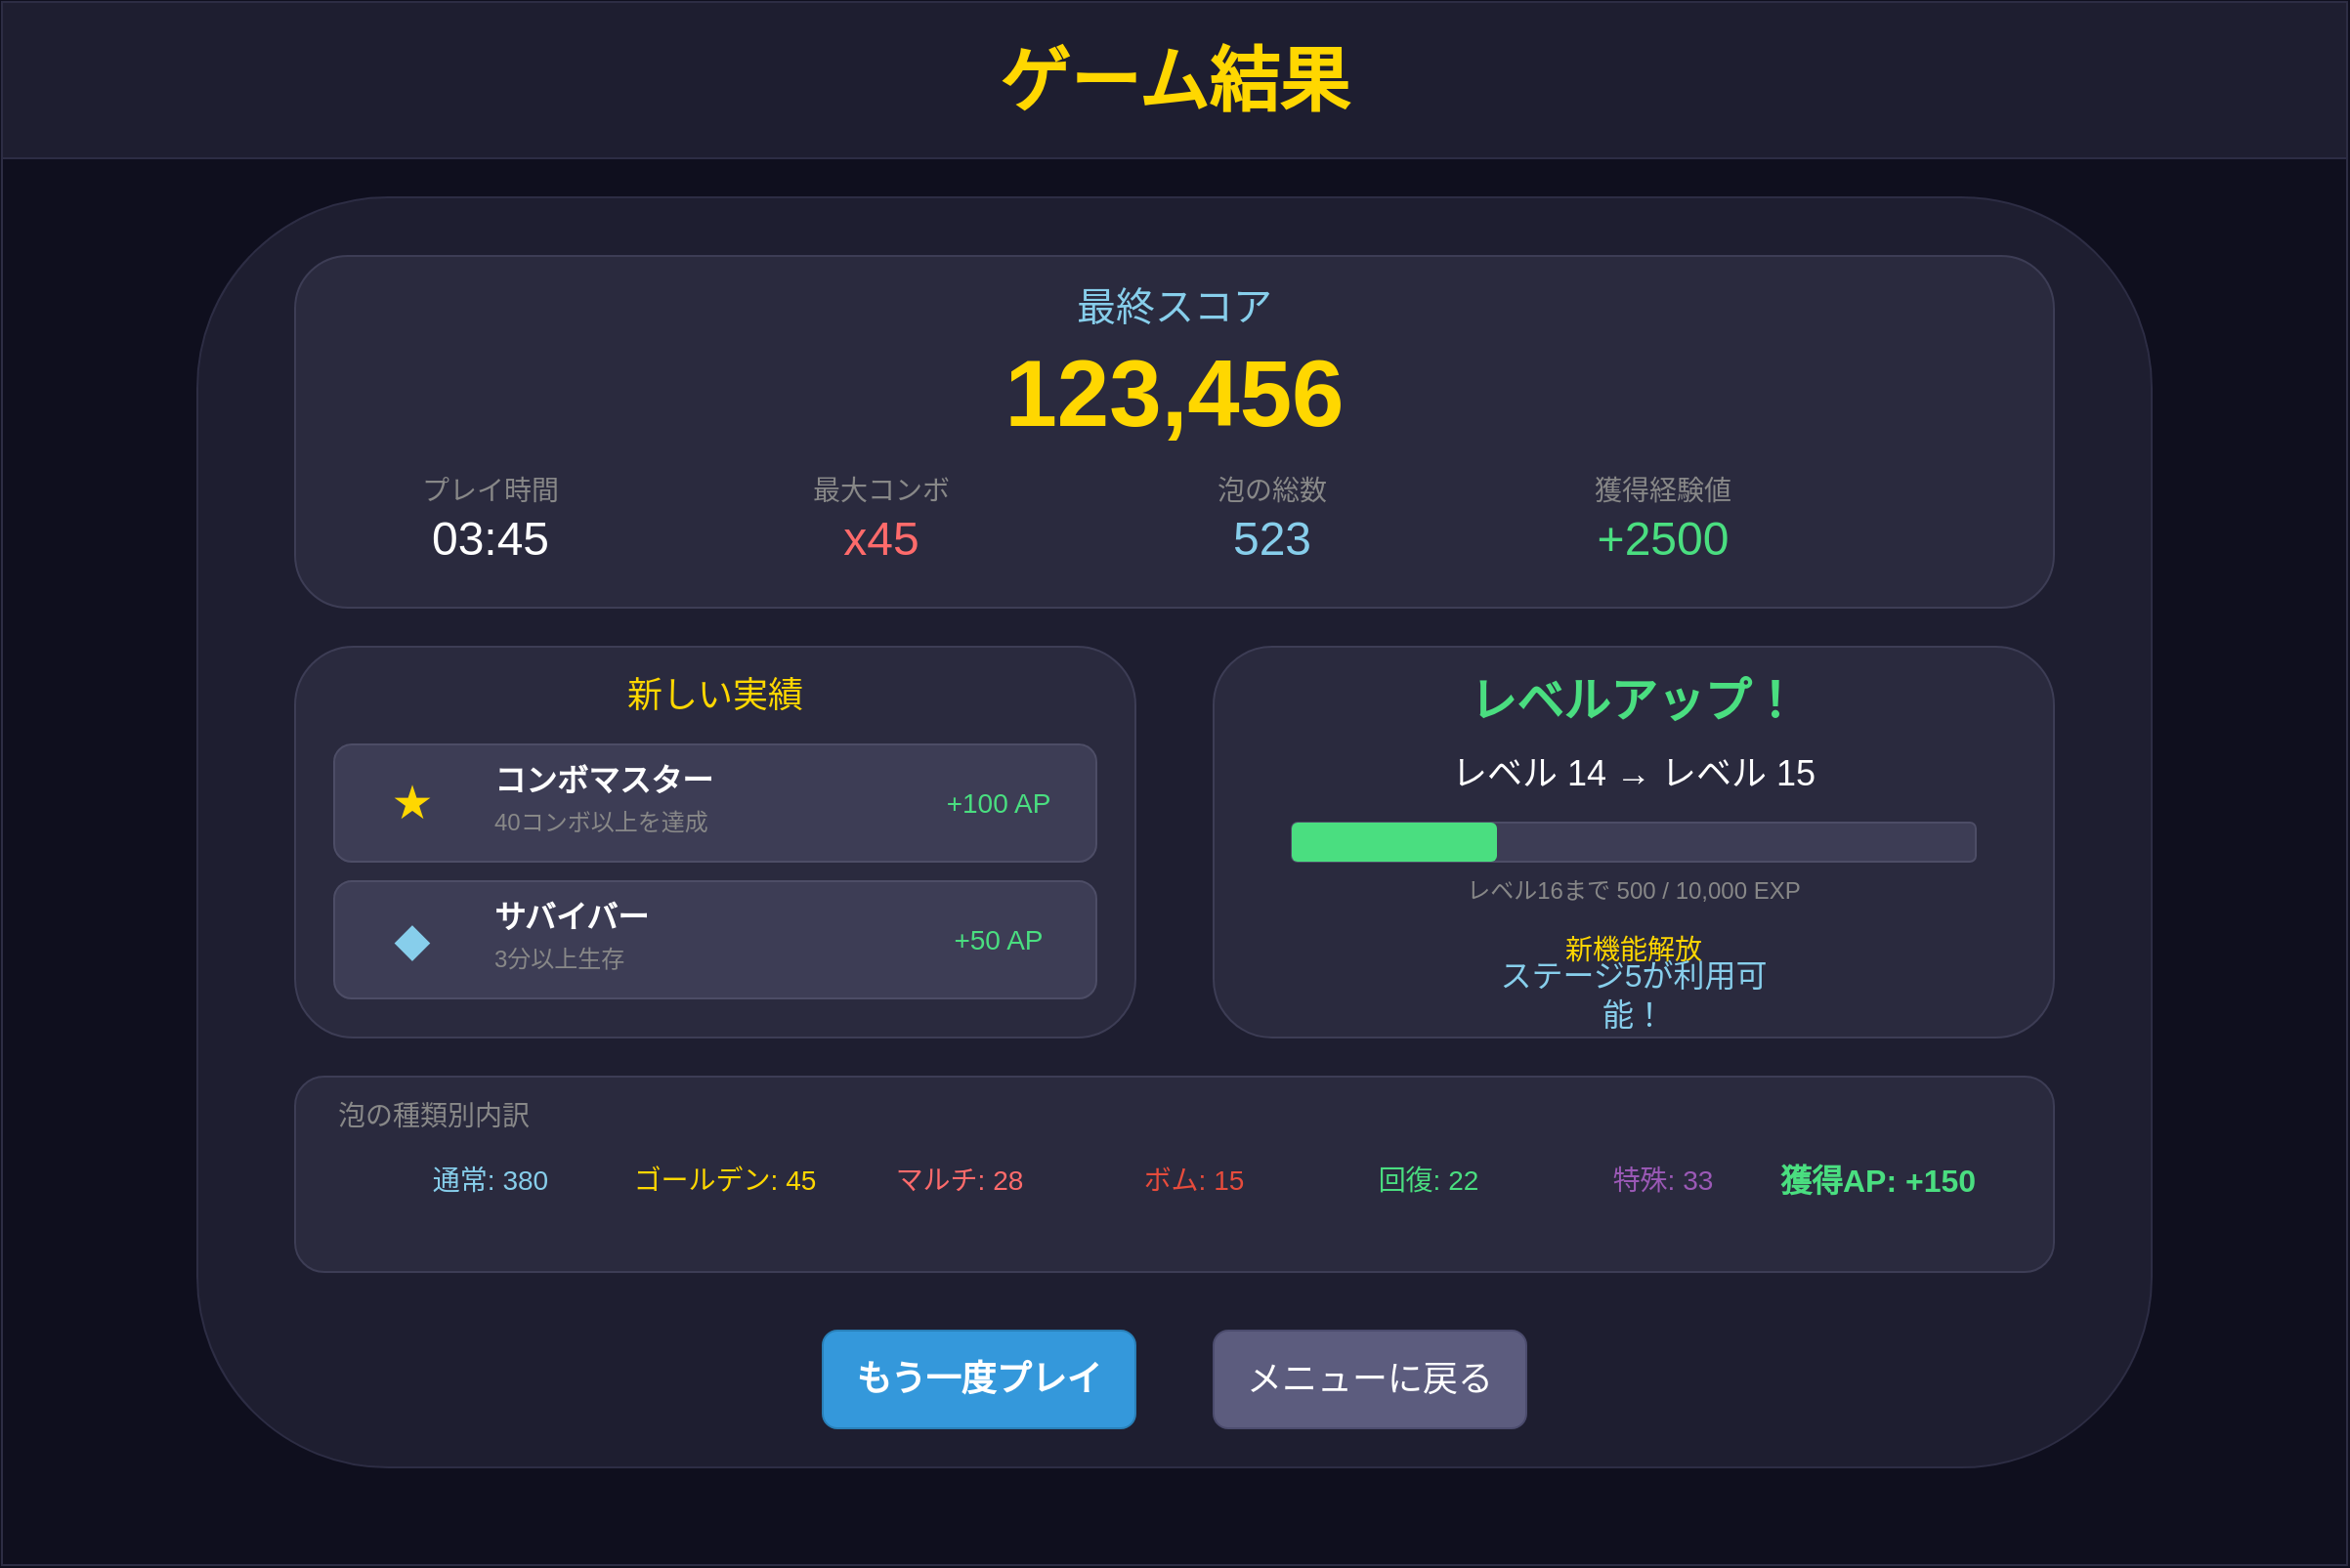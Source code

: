 <mxfile>
    <diagram id="play-result-page" name="PlayResult">
        <mxGraphModel dx="1200" dy="800" grid="1" gridSize="10" guides="1" tooltips="1" connect="1" arrows="1" fold="1" page="1" pageScale="1" pageWidth="1200" pageHeight="800" background="#0f0f1e" math="0" shadow="0">
            <root>
                <mxCell id="0"/>
                <mxCell id="1" parent="0"/>
                <!-- Background -->
                <mxCell id="2" value="" style="rounded=0;whiteSpace=wrap;html=1;fillColor=#0f0f1e;strokeColor=#2d2d44;" vertex="1" parent="1">
                    <mxGeometry x="0" y="0" width="1200" height="800" as="geometry"/>
                </mxCell>
                <!-- Header -->
                <mxCell id="3" value="" style="rounded=0;whiteSpace=wrap;html=1;fillColor=#1e1e30;strokeColor=#2d2d44;" vertex="1" parent="1">
                    <mxGeometry x="0" y="0" width="1200" height="80" as="geometry"/>
                </mxCell>
                <mxCell id="4" value="ゲーム結果" style="text;html=1;strokeColor=none;fillColor=none;align=center;verticalAlign=middle;whiteSpace=wrap;rounded=0;fontSize=36;fontColor=#ffd700;fontStyle=1;" vertex="1" parent="1">
                    <mxGeometry x="450" y="20" width="300" height="40" as="geometry"/>
                </mxCell>
                <!-- Main Container -->
                <mxCell id="5" value="" style="rounded=1;whiteSpace=wrap;html=1;fillColor=#1e1e30;strokeColor=#2d2d44;" vertex="1" parent="1">
                    <mxGeometry x="100" y="100" width="1000" height="650" as="geometry"/>
                </mxCell>
                <!-- Score Summary Section -->
                <mxCell id="6" value="" style="rounded=1;whiteSpace=wrap;html=1;fillColor=#2a2a3e;strokeColor=#3d3d55;" vertex="1" parent="1">
                    <mxGeometry x="150" y="130" width="900" height="180" as="geometry"/>
                </mxCell>
                <mxCell id="7" value="最終スコア" style="text;html=1;strokeColor=none;fillColor=none;align=center;verticalAlign=middle;whiteSpace=wrap;rounded=0;fontSize=20;fontColor=#87ceeb;" vertex="1" parent="1">
                    <mxGeometry x="500" y="140" width="200" height="30" as="geometry"/>
                </mxCell>
                <mxCell id="8" value="123,456" style="text;html=1;strokeColor=none;fillColor=none;align=center;verticalAlign=middle;whiteSpace=wrap;rounded=0;fontSize=48;fontColor=#ffd700;fontStyle=1;" vertex="1" parent="1">
                    <mxGeometry x="450" y="170" width="300" height="60" as="geometry"/>
                </mxCell>
                <!-- Stats Row -->
                <mxCell id="9" value="プレイ時間" style="text;html=1;strokeColor=none;fillColor=none;align=center;verticalAlign=middle;whiteSpace=wrap;rounded=0;fontSize=14;fontColor=#888888;" vertex="1" parent="1">
                    <mxGeometry x="200" y="240" width="100" height="20" as="geometry"/>
                </mxCell>
                <mxCell id="10" value="03:45" style="text;html=1;strokeColor=none;fillColor=none;align=center;verticalAlign=middle;whiteSpace=wrap;rounded=0;fontSize=24;fontColor=#ffffff;" vertex="1" parent="1">
                    <mxGeometry x="200" y="260" width="100" height="30" as="geometry"/>
                </mxCell>
                <mxCell id="11" value="最大コンボ" style="text;html=1;strokeColor=none;fillColor=none;align=center;verticalAlign=middle;whiteSpace=wrap;rounded=0;fontSize=14;fontColor=#888888;" vertex="1" parent="1">
                    <mxGeometry x="400" y="240" width="100" height="20" as="geometry"/>
                </mxCell>
                <mxCell id="12" value="x45" style="text;html=1;strokeColor=none;fillColor=none;align=center;verticalAlign=middle;whiteSpace=wrap;rounded=0;fontSize=24;fontColor=#ff6b6b;" vertex="1" parent="1">
                    <mxGeometry x="400" y="260" width="100" height="30" as="geometry"/>
                </mxCell>
                <mxCell id="13" value="泡の総数" style="text;html=1;strokeColor=none;fillColor=none;align=center;verticalAlign=middle;whiteSpace=wrap;rounded=0;fontSize=14;fontColor=#888888;" vertex="1" parent="1">
                    <mxGeometry x="600" y="240" width="100" height="20" as="geometry"/>
                </mxCell>
                <mxCell id="14" value="523" style="text;html=1;strokeColor=none;fillColor=none;align=center;verticalAlign=middle;whiteSpace=wrap;rounded=0;fontSize=24;fontColor=#87ceeb;" vertex="1" parent="1">
                    <mxGeometry x="600" y="260" width="100" height="30" as="geometry"/>
                </mxCell>
                <mxCell id="15" value="獲得経験値" style="text;html=1;strokeColor=none;fillColor=none;align=center;verticalAlign=middle;whiteSpace=wrap;rounded=0;fontSize=14;fontColor=#888888;" vertex="1" parent="1">
                    <mxGeometry x="800" y="240" width="100" height="20" as="geometry"/>
                </mxCell>
                <mxCell id="16" value="+2500" style="text;html=1;strokeColor=none;fillColor=none;align=center;verticalAlign=middle;whiteSpace=wrap;rounded=0;fontSize=24;fontColor=#4ade80;" vertex="1" parent="1">
                    <mxGeometry x="800" y="260" width="100" height="30" as="geometry"/>
                </mxCell>
                <!-- Achievement Section -->
                <mxCell id="17" value="" style="rounded=1;whiteSpace=wrap;html=1;fillColor=#2a2a3e;strokeColor=#3d3d55;" vertex="1" parent="1">
                    <mxGeometry x="150" y="330" width="430" height="200" as="geometry"/>
                </mxCell>
                <mxCell id="18" value="新しい実績" style="text;html=1;strokeColor=none;fillColor=none;align=center;verticalAlign=middle;whiteSpace=wrap;rounded=0;fontSize=18;fontColor=#ffd700;" vertex="1" parent="1">
                    <mxGeometry x="265" y="340" width="200" height="30" as="geometry"/>
                </mxCell>
                <!-- Achievement Item 1 -->
                <mxCell id="19" value="" style="rounded=1;whiteSpace=wrap;html=1;fillColor=#3d3d55;strokeColor=#4d4d66;" vertex="1" parent="1">
                    <mxGeometry x="170" y="380" width="390" height="60" as="geometry"/>
                </mxCell>
                <mxCell id="20" value="★" style="text;html=1;strokeColor=none;fillColor=none;align=center;verticalAlign=middle;whiteSpace=wrap;rounded=0;fontSize=24;fontColor=#ffd700;" vertex="1" parent="1">
                    <mxGeometry x="180" y="395" width="60" height="30" as="geometry"/>
                </mxCell>
                <mxCell id="21" value="コンボマスター" style="text;html=1;strokeColor=none;fillColor=none;align=left;verticalAlign=middle;whiteSpace=wrap;rounded=0;fontSize=16;fontColor=#ffffff;fontStyle=1;" vertex="1" parent="1">
                    <mxGeometry x="250" y="385" width="150" height="25" as="geometry"/>
                </mxCell>
                <mxCell id="22" value="40コンボ以上を達成" style="text;html=1;strokeColor=none;fillColor=none;align=left;verticalAlign=middle;whiteSpace=wrap;rounded=0;fontSize=12;fontColor=#888888;" vertex="1" parent="1">
                    <mxGeometry x="250" y="410" width="200" height="20" as="geometry"/>
                </mxCell>
                <mxCell id="23" value="+100 AP" style="text;html=1;strokeColor=none;fillColor=none;align=center;verticalAlign=middle;whiteSpace=wrap;rounded=0;fontSize=14;fontColor=#4ade80;" vertex="1" parent="1">
                    <mxGeometry x="470" y="395" width="80" height="30" as="geometry"/>
                </mxCell>
                <!-- Achievement Item 2 -->
                <mxCell id="24" value="" style="rounded=1;whiteSpace=wrap;html=1;fillColor=#3d3d55;strokeColor=#4d4d66;" vertex="1" parent="1">
                    <mxGeometry x="170" y="450" width="390" height="60" as="geometry"/>
                </mxCell>
                <mxCell id="25" value="◆" style="text;html=1;strokeColor=none;fillColor=none;align=center;verticalAlign=middle;whiteSpace=wrap;rounded=0;fontSize=24;fontColor=#87ceeb;" vertex="1" parent="1">
                    <mxGeometry x="180" y="465" width="60" height="30" as="geometry"/>
                </mxCell>
                <mxCell id="26" value="サバイバー" style="text;html=1;strokeColor=none;fillColor=none;align=left;verticalAlign=middle;whiteSpace=wrap;rounded=0;fontSize=16;fontColor=#ffffff;fontStyle=1;" vertex="1" parent="1">
                    <mxGeometry x="250" y="455" width="150" height="25" as="geometry"/>
                </mxCell>
                <mxCell id="27" value="3分以上生存" style="text;html=1;strokeColor=none;fillColor=none;align=left;verticalAlign=middle;whiteSpace=wrap;rounded=0;fontSize=12;fontColor=#888888;" vertex="1" parent="1">
                    <mxGeometry x="250" y="480" width="200" height="20" as="geometry"/>
                </mxCell>
                <mxCell id="28" value="+50 AP" style="text;html=1;strokeColor=none;fillColor=none;align=center;verticalAlign=middle;whiteSpace=wrap;rounded=0;fontSize=14;fontColor=#4ade80;" vertex="1" parent="1">
                    <mxGeometry x="470" y="465" width="80" height="30" as="geometry"/>
                </mxCell>
                <!-- Level Up Section -->
                <mxCell id="29" value="" style="rounded=1;whiteSpace=wrap;html=1;fillColor=#2a2a3e;strokeColor=#3d3d55;" vertex="1" parent="1">
                    <mxGeometry x="620" y="330" width="430" height="200" as="geometry"/>
                </mxCell>
                <mxCell id="30" value="レベルアップ！" style="text;html=1;strokeColor=none;fillColor=none;align=center;verticalAlign=middle;whiteSpace=wrap;rounded=0;fontSize=24;fontColor=#4ade80;fontStyle=1;" vertex="1" parent="1">
                    <mxGeometry x="735" y="340" width="200" height="35" as="geometry"/>
                </mxCell>
                <!-- Level Progress -->
                <mxCell id="31" value="レベル 14 → レベル 15" style="text;html=1;strokeColor=none;fillColor=none;align=center;verticalAlign=middle;whiteSpace=wrap;rounded=0;fontSize=18;fontColor=#ffffff;" vertex="1" parent="1">
                    <mxGeometry x="735" y="380" width="200" height="30" as="geometry"/>
                </mxCell>
                <!-- EXP Bar Background -->
                <mxCell id="32" value="" style="rounded=1;whiteSpace=wrap;html=1;fillColor=#3d3d55;strokeColor=#4d4d66;" vertex="1" parent="1">
                    <mxGeometry x="660" y="420" width="350" height="20" as="geometry"/>
                </mxCell>
                <!-- EXP Bar Fill -->
                <mxCell id="33" value="" style="rounded=1;whiteSpace=wrap;html=1;fillColor=#4ade80;strokeColor=none;" vertex="1" parent="1">
                    <mxGeometry x="660" y="420" width="105" height="20" as="geometry"/>
                </mxCell>
                <mxCell id="34" value="レベル16まで 500 / 10,000 EXP" style="text;html=1;strokeColor=none;fillColor=none;align=center;verticalAlign=middle;whiteSpace=wrap;rounded=0;fontSize=12;fontColor=#888888;" vertex="1" parent="1">
                    <mxGeometry x="735" y="445" width="200" height="20" as="geometry"/>
                </mxCell>
                <!-- Unlock Notice -->
                <mxCell id="35" value="新機能解放" style="text;html=1;strokeColor=none;fillColor=none;align=center;verticalAlign=middle;whiteSpace=wrap;rounded=0;fontSize=14;fontColor=#ffd700;" vertex="1" parent="1">
                    <mxGeometry x="785" y="475" width="100" height="20" as="geometry"/>
                </mxCell>
                <mxCell id="36" value="ステージ5が利用可能！" style="text;html=1;strokeColor=none;fillColor=none;align=center;verticalAlign=middle;whiteSpace=wrap;rounded=0;fontSize=16;fontColor=#87ceeb;" vertex="1" parent="1">
                    <mxGeometry x="760" y="495" width="150" height="25" as="geometry"/>
                </mxCell>
                <!-- Detailed Stats Section -->
                <mxCell id="37" value="" style="rounded=1;whiteSpace=wrap;html=1;fillColor=#2a2a3e;strokeColor=#3d3d55;" vertex="1" parent="1">
                    <mxGeometry x="150" y="550" width="900" height="100" as="geometry"/>
                </mxCell>
                <mxCell id="38" value="泡の種類別内訳" style="text;html=1;strokeColor=none;fillColor=none;align=left;verticalAlign=middle;whiteSpace=wrap;rounded=0;fontSize=14;fontColor=#888888;" vertex="1" parent="1">
                    <mxGeometry x="170" y="560" width="150" height="20" as="geometry"/>
                </mxCell>
                <!-- Bubble Type Stats -->
                <mxCell id="39" value="通常: 380" style="text;html=1;strokeColor=none;fillColor=none;align=center;verticalAlign=middle;whiteSpace=wrap;rounded=0;fontSize=14;fontColor=#87ceeb;" vertex="1" parent="1">
                    <mxGeometry x="200" y="590" width="100" height="25" as="geometry"/>
                </mxCell>
                <mxCell id="40" value="ゴールデン: 45" style="text;html=1;strokeColor=none;fillColor=none;align=center;verticalAlign=middle;whiteSpace=wrap;rounded=0;fontSize=14;fontColor=#ffd700;" vertex="1" parent="1">
                    <mxGeometry x="320" y="590" width="100" height="25" as="geometry"/>
                </mxCell>
                <mxCell id="41" value="マルチ: 28" style="text;html=1;strokeColor=none;fillColor=none;align=center;verticalAlign=middle;whiteSpace=wrap;rounded=0;fontSize=14;fontColor=#ff6b6b;" vertex="1" parent="1">
                    <mxGeometry x="440" y="590" width="100" height="25" as="geometry"/>
                </mxCell>
                <mxCell id="42" value="ボム: 15" style="text;html=1;strokeColor=none;fillColor=none;align=center;verticalAlign=middle;whiteSpace=wrap;rounded=0;fontSize=14;fontColor=#e74c3c;" vertex="1" parent="1">
                    <mxGeometry x="560" y="590" width="100" height="25" as="geometry"/>
                </mxCell>
                <mxCell id="43" value="回復: 22" style="text;html=1;strokeColor=none;fillColor=none;align=center;verticalAlign=middle;whiteSpace=wrap;rounded=0;fontSize=14;fontColor=#4ade80;" vertex="1" parent="1">
                    <mxGeometry x="680" y="590" width="100" height="25" as="geometry"/>
                </mxCell>
                <mxCell id="44" value="特殊: 33" style="text;html=1;strokeColor=none;fillColor=none;align=center;verticalAlign=middle;whiteSpace=wrap;rounded=0;fontSize=14;fontColor=#9b59b6;" vertex="1" parent="1">
                    <mxGeometry x="800" y="590" width="100" height="25" as="geometry"/>
                </mxCell>
                <!-- AP Earned -->
                <mxCell id="45" value="獲得AP: +150" style="text;html=1;strokeColor=none;fillColor=none;align=center;verticalAlign=middle;whiteSpace=wrap;rounded=0;fontSize=16;fontColor=#4ade80;fontStyle=1;" vertex="1" parent="1">
                    <mxGeometry x="900" y="590" width="120" height="25" as="geometry"/>
                </mxCell>
                <!-- Action Buttons -->
                <mxCell id="46" value="もう一度プレイ" style="rounded=1;whiteSpace=wrap;html=1;fillColor=#3498db;strokeColor=#2980b9;fontSize=18;fontColor=#ffffff;fontStyle=1;" vertex="1" parent="1">
                    <mxGeometry x="420" y="680" width="160" height="50" as="geometry"/>
                </mxCell>
                <mxCell id="47" value="メニューに戻る" style="rounded=1;whiteSpace=wrap;html=1;fillColor=#5c5c7e;strokeColor=#4c4c6e;fontSize=18;fontColor=#ffffff;" vertex="1" parent="1">
                    <mxGeometry x="620" y="680" width="160" height="50" as="geometry"/>
                </mxCell>
            </root>
        </mxGraphModel>
    </diagram>
</mxfile>